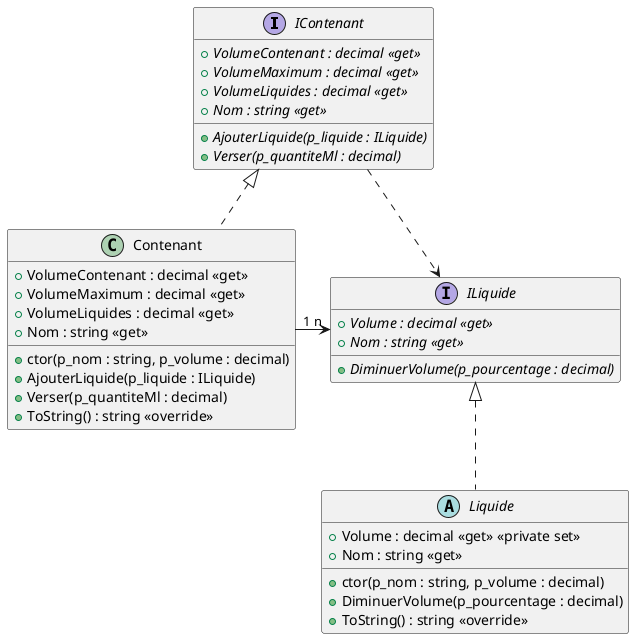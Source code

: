 @startuml Version3

interface IContenant
{
    + {abstract} VolumeContenant : decimal <<get>>
    + {abstract} VolumeMaximum : decimal <<get>>
    + {abstract} VolumeLiquides : decimal <<get>>
    + {abstract} Nom : string <<get>>
    + {abstract} AjouterLiquide(p_liquide : ILiquide)
    + {abstract} Verser(p_quantiteMl : decimal)
}

class Contenant
{
    + VolumeContenant : decimal <<get>>
    + VolumeMaximum : decimal <<get>>
    + VolumeLiquides : decimal <<get>>
    + Nom : string <<get>>
    + ctor(p_nom : string, p_volume : decimal)
    + AjouterLiquide(p_liquide : ILiquide)
    + Verser(p_quantiteMl : decimal)
    + ToString() : string <<override>>
}

IContenant <|.. Contenant

interface ILiquide
{
    + {abstract} Volume : decimal <<get>>
    + {abstract} Nom : string <<get>>
    + {abstract} DiminuerVolume(p_pourcentage : decimal)
}

abstract class Liquide
{
    + Volume : decimal <<get>> <<private set>>
    + Nom : string <<get>>
    + ctor(p_nom : string, p_volume : decimal)
    + DiminuerVolume(p_pourcentage : decimal)
    + ToString() : string <<override>>
}

ILiquide  <.left.   IContenant

Contenant "1" -right-> "n" ILiquide 

ILiquide <|.. Liquide

@enduml
